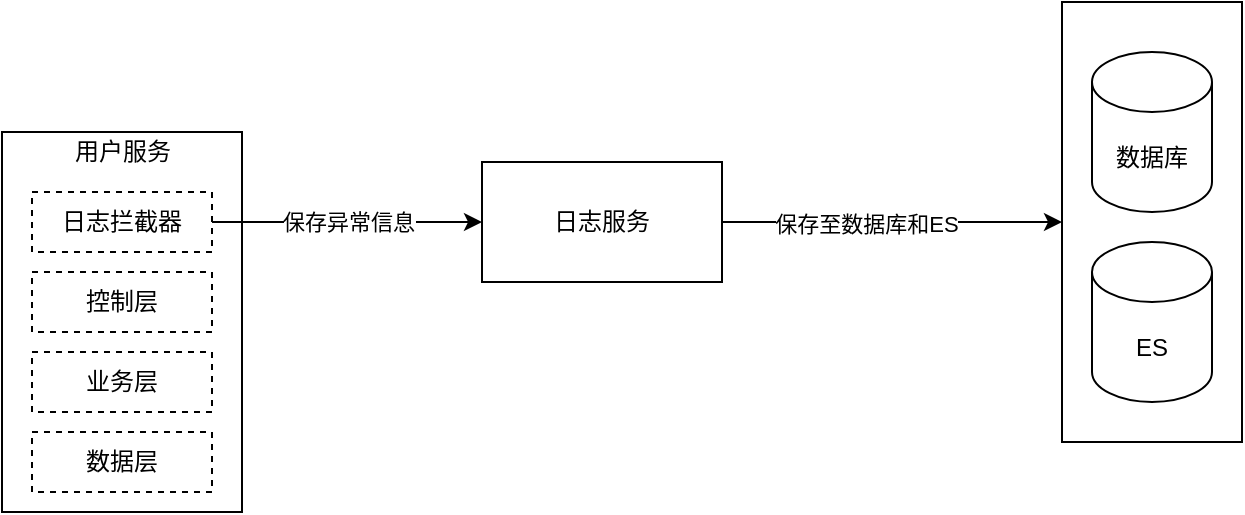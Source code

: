<mxfile version="14.7.2" type="github">
  <diagram id="dFJAkvRIx3amxAwlTc3C" name="第 1 页">
    <mxGraphModel dx="1126" dy="771" grid="1" gridSize="10" guides="1" tooltips="1" connect="1" arrows="1" fold="1" page="1" pageScale="1" pageWidth="827" pageHeight="1169" math="0" shadow="0">
      <root>
        <mxCell id="0" />
        <mxCell id="1" parent="0" />
        <mxCell id="KrFuYZlOuot2_a2a2JDB-25" value="" style="rounded=0;whiteSpace=wrap;html=1;" vertex="1" parent="1">
          <mxGeometry x="710" y="105" width="90" height="220" as="geometry" />
        </mxCell>
        <mxCell id="KrFuYZlOuot2_a2a2JDB-1" value="数据库" style="shape=cylinder3;whiteSpace=wrap;html=1;boundedLbl=1;backgroundOutline=1;size=15;" vertex="1" parent="1">
          <mxGeometry x="725" y="130" width="60" height="80" as="geometry" />
        </mxCell>
        <mxCell id="KrFuYZlOuot2_a2a2JDB-4" value="ES" style="shape=cylinder3;whiteSpace=wrap;html=1;boundedLbl=1;backgroundOutline=1;size=15;" vertex="1" parent="1">
          <mxGeometry x="725" y="225" width="60" height="80" as="geometry" />
        </mxCell>
        <mxCell id="KrFuYZlOuot2_a2a2JDB-12" value="" style="group" vertex="1" connectable="0" parent="1">
          <mxGeometry x="180" y="170" width="120" height="190" as="geometry" />
        </mxCell>
        <mxCell id="KrFuYZlOuot2_a2a2JDB-5" value="" style="rounded=0;whiteSpace=wrap;html=1;" vertex="1" parent="KrFuYZlOuot2_a2a2JDB-12">
          <mxGeometry width="120" height="190" as="geometry" />
        </mxCell>
        <mxCell id="KrFuYZlOuot2_a2a2JDB-6" value="日志拦截器" style="rounded=0;whiteSpace=wrap;html=1;dashed=1;" vertex="1" parent="KrFuYZlOuot2_a2a2JDB-12">
          <mxGeometry x="15" y="30" width="90" height="30" as="geometry" />
        </mxCell>
        <mxCell id="KrFuYZlOuot2_a2a2JDB-7" value="控制层" style="rounded=0;whiteSpace=wrap;html=1;dashed=1;" vertex="1" parent="KrFuYZlOuot2_a2a2JDB-12">
          <mxGeometry x="15" y="70" width="90" height="30" as="geometry" />
        </mxCell>
        <mxCell id="KrFuYZlOuot2_a2a2JDB-8" value="用户服务" style="text;html=1;align=center;verticalAlign=middle;resizable=0;points=[];autosize=1;strokeColor=none;" vertex="1" parent="KrFuYZlOuot2_a2a2JDB-12">
          <mxGeometry x="30" width="60" height="20" as="geometry" />
        </mxCell>
        <mxCell id="KrFuYZlOuot2_a2a2JDB-9" value="业务层" style="rounded=0;whiteSpace=wrap;html=1;dashed=1;" vertex="1" parent="KrFuYZlOuot2_a2a2JDB-12">
          <mxGeometry x="15" y="110" width="90" height="30" as="geometry" />
        </mxCell>
        <mxCell id="KrFuYZlOuot2_a2a2JDB-10" value="数据层" style="rounded=0;whiteSpace=wrap;html=1;dashed=1;" vertex="1" parent="KrFuYZlOuot2_a2a2JDB-12">
          <mxGeometry x="15" y="150" width="90" height="30" as="geometry" />
        </mxCell>
        <mxCell id="KrFuYZlOuot2_a2a2JDB-26" style="edgeStyle=orthogonalEdgeStyle;curved=1;rounded=0;orthogonalLoop=1;jettySize=auto;html=1;entryX=0;entryY=0.5;entryDx=0;entryDy=0;" edge="1" parent="1" source="KrFuYZlOuot2_a2a2JDB-20" target="KrFuYZlOuot2_a2a2JDB-25">
          <mxGeometry relative="1" as="geometry" />
        </mxCell>
        <mxCell id="KrFuYZlOuot2_a2a2JDB-27" value="保存至数据库和ES" style="edgeLabel;html=1;align=center;verticalAlign=middle;resizable=0;points=[];" vertex="1" connectable="0" parent="KrFuYZlOuot2_a2a2JDB-26">
          <mxGeometry x="-0.16" y="-1" relative="1" as="geometry">
            <mxPoint as="offset" />
          </mxGeometry>
        </mxCell>
        <mxCell id="KrFuYZlOuot2_a2a2JDB-20" value="日志服务" style="rounded=0;whiteSpace=wrap;html=1;" vertex="1" parent="1">
          <mxGeometry x="420" y="185" width="120" height="60" as="geometry" />
        </mxCell>
        <mxCell id="KrFuYZlOuot2_a2a2JDB-21" style="edgeStyle=orthogonalEdgeStyle;rounded=0;orthogonalLoop=1;jettySize=auto;html=1;entryX=0;entryY=0.5;entryDx=0;entryDy=0;" edge="1" parent="1" source="KrFuYZlOuot2_a2a2JDB-6" target="KrFuYZlOuot2_a2a2JDB-20">
          <mxGeometry relative="1" as="geometry" />
        </mxCell>
        <mxCell id="KrFuYZlOuot2_a2a2JDB-22" value="保存异常信息" style="edgeLabel;html=1;align=center;verticalAlign=middle;resizable=0;points=[];" vertex="1" connectable="0" parent="KrFuYZlOuot2_a2a2JDB-21">
          <mxGeometry x="0.007" relative="1" as="geometry">
            <mxPoint as="offset" />
          </mxGeometry>
        </mxCell>
      </root>
    </mxGraphModel>
  </diagram>
</mxfile>
